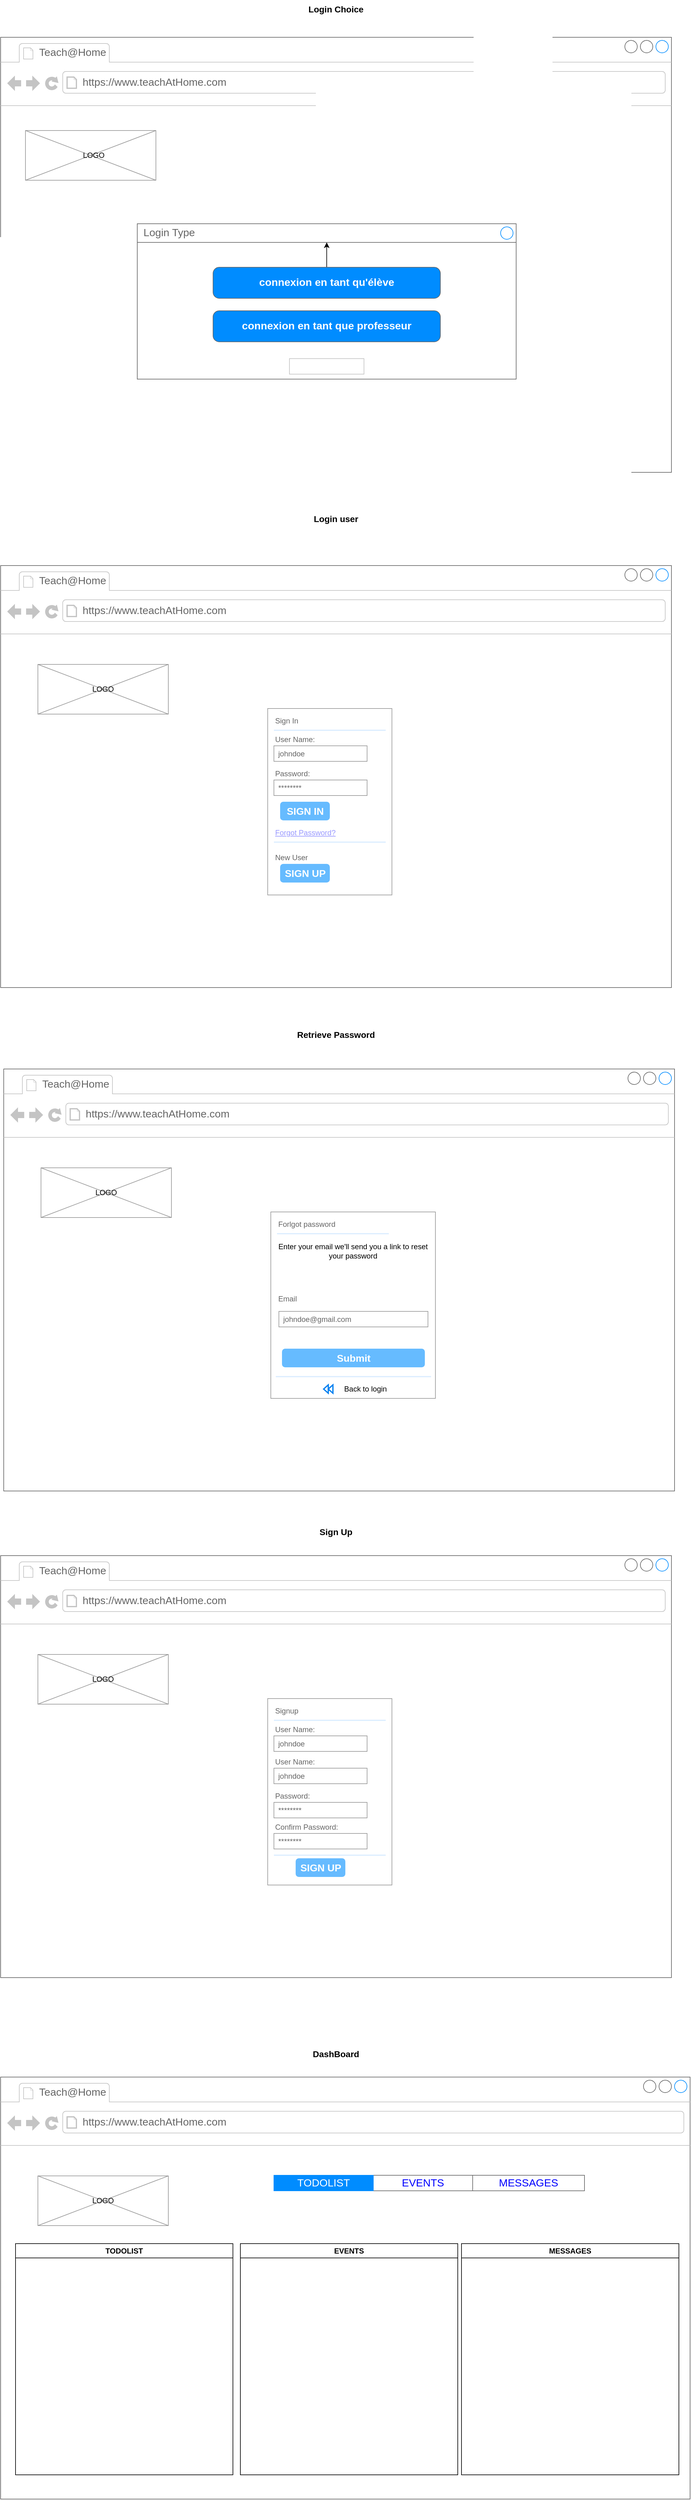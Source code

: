 <mxfile version="21.8.2" type="github">
  <diagram name="Page-1" id="7VhbfdrJlDJMxZoAq6ko">
    <mxGraphModel dx="1434" dy="790" grid="1" gridSize="10" guides="1" tooltips="1" connect="1" arrows="1" fold="1" page="1" pageScale="1" pageWidth="1169" pageHeight="827" math="0" shadow="0">
      <root>
        <mxCell id="0" />
        <mxCell id="1" parent="0" />
        <mxCell id="KMu5VocUdlGMF7wmwmVv-1" value="" style="strokeWidth=1;shadow=0;dashed=0;align=center;html=1;shape=mxgraph.mockup.containers.browserWindow;rSize=0;strokeColor=#666666;strokeColor2=#008cff;strokeColor3=#c4c4c4;mainText=,;recursiveResize=0;" vertex="1" parent="1">
          <mxGeometry x="40" y="100" width="1080" height="700" as="geometry" />
        </mxCell>
        <mxCell id="KMu5VocUdlGMF7wmwmVv-2" value="Teach@Home" style="strokeWidth=1;shadow=0;dashed=0;align=center;html=1;shape=mxgraph.mockup.containers.anchor;fontSize=17;fontColor=#666666;align=left;whiteSpace=wrap;" vertex="1" parent="KMu5VocUdlGMF7wmwmVv-1">
          <mxGeometry x="60" y="12" width="110" height="26" as="geometry" />
        </mxCell>
        <mxCell id="KMu5VocUdlGMF7wmwmVv-3" value="https://www.teachAtHome.com" style="strokeWidth=1;shadow=0;dashed=0;align=center;html=1;shape=mxgraph.mockup.containers.anchor;rSize=0;fontSize=17;fontColor=#666666;align=left;" vertex="1" parent="KMu5VocUdlGMF7wmwmVv-1">
          <mxGeometry x="130" y="60" width="250" height="26" as="geometry" />
        </mxCell>
        <mxCell id="KMu5VocUdlGMF7wmwmVv-17" value="" style="verticalLabelPosition=bottom;shadow=0;dashed=0;align=center;html=1;verticalAlign=top;strokeWidth=1;shape=mxgraph.mockup.graphics.simpleIcon;strokeColor=#999999;" vertex="1" parent="KMu5VocUdlGMF7wmwmVv-1">
          <mxGeometry x="40" y="150" width="210" height="80" as="geometry" />
        </mxCell>
        <mxCell id="KMu5VocUdlGMF7wmwmVv-18" value="LOGO" style="text;html=1;strokeColor=none;fillColor=none;align=center;verticalAlign=middle;whiteSpace=wrap;rounded=0;" vertex="1" parent="KMu5VocUdlGMF7wmwmVv-1">
          <mxGeometry x="120" y="175" width="60" height="30" as="geometry" />
        </mxCell>
        <mxCell id="KMu5VocUdlGMF7wmwmVv-31" value="" style="strokeWidth=1;shadow=0;dashed=0;align=center;html=1;shape=mxgraph.mockup.containers.rrect;rSize=0;strokeColor=#666666;fontColor=#666666;fontSize=17;verticalAlign=top;whiteSpace=wrap;fillColor=#ffffff;spacingTop=32;" vertex="1" parent="KMu5VocUdlGMF7wmwmVv-1">
          <mxGeometry x="220" y="300" width="610" height="250" as="geometry" />
        </mxCell>
        <mxCell id="KMu5VocUdlGMF7wmwmVv-32" value="Login Type" style="strokeWidth=1;shadow=0;dashed=0;align=center;html=1;shape=mxgraph.mockup.containers.rrect;rSize=0;fontSize=17;fontColor=#666666;strokeColor=#666666;align=left;spacingLeft=8;fillColor=#ffffff;resizeWidth=1;whiteSpace=wrap;" vertex="1" parent="KMu5VocUdlGMF7wmwmVv-31">
          <mxGeometry width="610" height="30" relative="1" as="geometry" />
        </mxCell>
        <mxCell id="KMu5VocUdlGMF7wmwmVv-33" value="" style="shape=ellipse;strokeColor=#008cff;resizable=0;fillColor=none;html=1;" vertex="1" parent="KMu5VocUdlGMF7wmwmVv-32">
          <mxGeometry x="1" y="0.5" width="20" height="20" relative="1" as="geometry">
            <mxPoint x="-25" y="-10" as="offset" />
          </mxGeometry>
        </mxCell>
        <mxCell id="KMu5VocUdlGMF7wmwmVv-34" value="" style="strokeWidth=1;shadow=0;dashed=0;align=center;html=1;shape=mxgraph.mockup.containers.rrect;rSize=0;fontSize=16;fontColor=#666666;strokeColor=#c4c4c4;resizable=0;whiteSpace=wrap;fillColor=#ffffff;" vertex="1" parent="KMu5VocUdlGMF7wmwmVv-31">
          <mxGeometry x="0.5" y="1" width="120" height="25" relative="1" as="geometry">
            <mxPoint x="-60" y="-33" as="offset" />
          </mxGeometry>
        </mxCell>
        <mxCell id="KMu5VocUdlGMF7wmwmVv-36" value="" style="edgeStyle=orthogonalEdgeStyle;rounded=0;orthogonalLoop=1;jettySize=auto;html=1;" edge="1" parent="KMu5VocUdlGMF7wmwmVv-31" source="KMu5VocUdlGMF7wmwmVv-35" target="KMu5VocUdlGMF7wmwmVv-32">
          <mxGeometry relative="1" as="geometry" />
        </mxCell>
        <mxCell id="KMu5VocUdlGMF7wmwmVv-35" value="connexion en tant qu&#39;élève" style="strokeWidth=1;shadow=0;dashed=0;align=center;html=1;shape=mxgraph.mockup.buttons.button;strokeColor=#666666;fontColor=#ffffff;mainText=;buttonStyle=round;fontSize=17;fontStyle=1;fillColor=#008cff;whiteSpace=wrap;" vertex="1" parent="KMu5VocUdlGMF7wmwmVv-31">
          <mxGeometry x="122" y="70" width="366" height="50" as="geometry" />
        </mxCell>
        <mxCell id="KMu5VocUdlGMF7wmwmVv-37" value="connexion en tant que professeur" style="strokeWidth=1;shadow=0;dashed=0;align=center;html=1;shape=mxgraph.mockup.buttons.button;strokeColor=#666666;fontColor=#ffffff;mainText=;buttonStyle=round;fontSize=17;fontStyle=1;fillColor=#008cff;whiteSpace=wrap;" vertex="1" parent="KMu5VocUdlGMF7wmwmVv-31">
          <mxGeometry x="122" y="140" width="366" height="50" as="geometry" />
        </mxCell>
        <mxCell id="KMu5VocUdlGMF7wmwmVv-4" value="Login Choice" style="text;html=1;strokeColor=none;fillColor=none;align=center;verticalAlign=middle;whiteSpace=wrap;rounded=0;fontStyle=1;fontSize=14;" vertex="1" parent="1">
          <mxGeometry x="40" y="40" width="1080" height="30" as="geometry" />
        </mxCell>
        <mxCell id="KMu5VocUdlGMF7wmwmVv-19" value="" style="strokeWidth=1;shadow=0;dashed=0;align=center;html=1;shape=mxgraph.mockup.containers.browserWindow;rSize=0;strokeColor=#666666;strokeColor2=#008cff;strokeColor3=#c4c4c4;mainText=,;recursiveResize=0;" vertex="1" parent="1">
          <mxGeometry x="40" y="950" width="1080" height="679" as="geometry" />
        </mxCell>
        <mxCell id="KMu5VocUdlGMF7wmwmVv-20" value="Teach@Home" style="strokeWidth=1;shadow=0;dashed=0;align=center;html=1;shape=mxgraph.mockup.containers.anchor;fontSize=17;fontColor=#666666;align=left;whiteSpace=wrap;" vertex="1" parent="KMu5VocUdlGMF7wmwmVv-19">
          <mxGeometry x="60" y="12" width="110" height="26" as="geometry" />
        </mxCell>
        <mxCell id="KMu5VocUdlGMF7wmwmVv-21" value="https://www.teachAtHome.com" style="strokeWidth=1;shadow=0;dashed=0;align=center;html=1;shape=mxgraph.mockup.containers.anchor;rSize=0;fontSize=17;fontColor=#666666;align=left;" vertex="1" parent="KMu5VocUdlGMF7wmwmVv-19">
          <mxGeometry x="130" y="60" width="250" height="26" as="geometry" />
        </mxCell>
        <mxCell id="KMu5VocUdlGMF7wmwmVv-5" value="" style="strokeWidth=1;shadow=0;dashed=0;align=center;html=1;shape=mxgraph.mockup.forms.rrect;rSize=0;strokeColor=#999999;fillColor=#ffffff;" vertex="1" parent="KMu5VocUdlGMF7wmwmVv-19">
          <mxGeometry x="430" y="230" width="200" height="300" as="geometry" />
        </mxCell>
        <mxCell id="KMu5VocUdlGMF7wmwmVv-6" value="Sign In" style="strokeWidth=1;shadow=0;dashed=0;align=center;html=1;shape=mxgraph.mockup.forms.anchor;fontSize=12;fontColor=#666666;align=left;resizeWidth=1;spacingLeft=0;" vertex="1" parent="KMu5VocUdlGMF7wmwmVv-5">
          <mxGeometry width="100" height="20" relative="1" as="geometry">
            <mxPoint x="10" y="10" as="offset" />
          </mxGeometry>
        </mxCell>
        <mxCell id="KMu5VocUdlGMF7wmwmVv-7" value="" style="shape=line;strokeColor=#ddeeff;strokeWidth=2;html=1;resizeWidth=1;" vertex="1" parent="KMu5VocUdlGMF7wmwmVv-5">
          <mxGeometry width="180" height="10" relative="1" as="geometry">
            <mxPoint x="10" y="30" as="offset" />
          </mxGeometry>
        </mxCell>
        <mxCell id="KMu5VocUdlGMF7wmwmVv-8" value="User Name:" style="strokeWidth=1;shadow=0;dashed=0;align=center;html=1;shape=mxgraph.mockup.forms.anchor;fontSize=12;fontColor=#666666;align=left;resizeWidth=1;spacingLeft=0;" vertex="1" parent="KMu5VocUdlGMF7wmwmVv-5">
          <mxGeometry width="100" height="20" relative="1" as="geometry">
            <mxPoint x="10" y="40" as="offset" />
          </mxGeometry>
        </mxCell>
        <mxCell id="KMu5VocUdlGMF7wmwmVv-9" value="johndoe" style="strokeWidth=1;shadow=0;dashed=0;align=center;html=1;shape=mxgraph.mockup.forms.rrect;rSize=0;strokeColor=#999999;fontColor=#666666;align=left;spacingLeft=5;resizeWidth=1;" vertex="1" parent="KMu5VocUdlGMF7wmwmVv-5">
          <mxGeometry width="150" height="25" relative="1" as="geometry">
            <mxPoint x="10" y="60" as="offset" />
          </mxGeometry>
        </mxCell>
        <mxCell id="KMu5VocUdlGMF7wmwmVv-10" value="Password:" style="strokeWidth=1;shadow=0;dashed=0;align=center;html=1;shape=mxgraph.mockup.forms.anchor;fontSize=12;fontColor=#666666;align=left;resizeWidth=1;spacingLeft=0;" vertex="1" parent="KMu5VocUdlGMF7wmwmVv-5">
          <mxGeometry width="100" height="20" relative="1" as="geometry">
            <mxPoint x="10" y="95" as="offset" />
          </mxGeometry>
        </mxCell>
        <mxCell id="KMu5VocUdlGMF7wmwmVv-11" value="********" style="strokeWidth=1;shadow=0;dashed=0;align=center;html=1;shape=mxgraph.mockup.forms.rrect;rSize=0;strokeColor=#999999;fontColor=#666666;align=left;spacingLeft=5;resizeWidth=1;" vertex="1" parent="KMu5VocUdlGMF7wmwmVv-5">
          <mxGeometry width="150" height="25" relative="1" as="geometry">
            <mxPoint x="10" y="115" as="offset" />
          </mxGeometry>
        </mxCell>
        <mxCell id="KMu5VocUdlGMF7wmwmVv-12" value="SIGN IN" style="strokeWidth=1;shadow=0;dashed=0;align=center;html=1;shape=mxgraph.mockup.forms.rrect;rSize=5;strokeColor=none;fontColor=#ffffff;fillColor=#66bbff;fontSize=16;fontStyle=1;" vertex="1" parent="KMu5VocUdlGMF7wmwmVv-5">
          <mxGeometry y="1" width="80" height="30" relative="1" as="geometry">
            <mxPoint x="20" y="-150" as="offset" />
          </mxGeometry>
        </mxCell>
        <mxCell id="KMu5VocUdlGMF7wmwmVv-13" value="Forgot Password?" style="strokeWidth=1;shadow=0;dashed=0;align=center;html=1;shape=mxgraph.mockup.forms.anchor;fontSize=12;fontColor=#9999ff;align=left;spacingLeft=0;fontStyle=4;resizeWidth=1;" vertex="1" parent="KMu5VocUdlGMF7wmwmVv-5">
          <mxGeometry y="1" width="150" height="20" relative="1" as="geometry">
            <mxPoint x="10" y="-110" as="offset" />
          </mxGeometry>
        </mxCell>
        <mxCell id="KMu5VocUdlGMF7wmwmVv-14" value="" style="shape=line;strokeColor=#ddeeff;strokeWidth=2;html=1;resizeWidth=1;" vertex="1" parent="KMu5VocUdlGMF7wmwmVv-5">
          <mxGeometry y="1" width="180" height="10" relative="1" as="geometry">
            <mxPoint x="10" y="-90" as="offset" />
          </mxGeometry>
        </mxCell>
        <mxCell id="KMu5VocUdlGMF7wmwmVv-15" value="New User" style="strokeWidth=1;shadow=0;dashed=0;align=center;html=1;shape=mxgraph.mockup.forms.anchor;fontSize=12;fontColor=#666666;align=left;spacingLeft=0;resizeWidth=1;" vertex="1" parent="KMu5VocUdlGMF7wmwmVv-5">
          <mxGeometry y="1" width="150" height="20" relative="1" as="geometry">
            <mxPoint x="10" y="-70" as="offset" />
          </mxGeometry>
        </mxCell>
        <mxCell id="KMu5VocUdlGMF7wmwmVv-16" value="SIGN UP" style="strokeWidth=1;shadow=0;dashed=0;align=center;html=1;shape=mxgraph.mockup.forms.rrect;rSize=5;strokeColor=none;fontColor=#ffffff;fillColor=#66bbff;fontSize=16;fontStyle=1;" vertex="1" parent="KMu5VocUdlGMF7wmwmVv-5">
          <mxGeometry y="1" width="80" height="30" relative="1" as="geometry">
            <mxPoint x="20" y="-50" as="offset" />
          </mxGeometry>
        </mxCell>
        <mxCell id="KMu5VocUdlGMF7wmwmVv-22" value="" style="verticalLabelPosition=bottom;shadow=0;dashed=0;align=center;html=1;verticalAlign=top;strokeWidth=1;shape=mxgraph.mockup.graphics.simpleIcon;strokeColor=#999999;" vertex="1" parent="KMu5VocUdlGMF7wmwmVv-19">
          <mxGeometry x="60" y="159" width="210" height="80" as="geometry" />
        </mxCell>
        <mxCell id="KMu5VocUdlGMF7wmwmVv-39" value="LOGO" style="text;html=1;strokeColor=none;fillColor=none;align=center;verticalAlign=middle;whiteSpace=wrap;rounded=0;" vertex="1" parent="KMu5VocUdlGMF7wmwmVv-19">
          <mxGeometry x="135" y="184" width="60" height="30" as="geometry" />
        </mxCell>
        <mxCell id="KMu5VocUdlGMF7wmwmVv-60" value="" style="strokeWidth=1;shadow=0;dashed=0;align=center;html=1;shape=mxgraph.mockup.containers.browserWindow;rSize=0;strokeColor=#666666;strokeColor2=#008cff;strokeColor3=#c4c4c4;mainText=,;recursiveResize=0;" vertex="1" parent="1">
          <mxGeometry x="40" y="3382" width="1110" height="679" as="geometry" />
        </mxCell>
        <mxCell id="KMu5VocUdlGMF7wmwmVv-61" value="Teach@Home" style="strokeWidth=1;shadow=0;dashed=0;align=center;html=1;shape=mxgraph.mockup.containers.anchor;fontSize=17;fontColor=#666666;align=left;whiteSpace=wrap;" vertex="1" parent="KMu5VocUdlGMF7wmwmVv-60">
          <mxGeometry x="60" y="12" width="110" height="26" as="geometry" />
        </mxCell>
        <mxCell id="KMu5VocUdlGMF7wmwmVv-62" value="https://www.teachAtHome.com" style="strokeWidth=1;shadow=0;dashed=0;align=center;html=1;shape=mxgraph.mockup.containers.anchor;rSize=0;fontSize=17;fontColor=#666666;align=left;" vertex="1" parent="KMu5VocUdlGMF7wmwmVv-60">
          <mxGeometry x="130" y="60" width="250" height="26" as="geometry" />
        </mxCell>
        <mxCell id="KMu5VocUdlGMF7wmwmVv-75" value="" style="verticalLabelPosition=bottom;shadow=0;dashed=0;align=center;html=1;verticalAlign=top;strokeWidth=1;shape=mxgraph.mockup.graphics.simpleIcon;strokeColor=#999999;" vertex="1" parent="KMu5VocUdlGMF7wmwmVv-60">
          <mxGeometry x="60" y="159" width="210" height="80" as="geometry" />
        </mxCell>
        <mxCell id="KMu5VocUdlGMF7wmwmVv-76" value="LOGO" style="text;html=1;strokeColor=none;fillColor=none;align=center;verticalAlign=middle;whiteSpace=wrap;rounded=0;" vertex="1" parent="KMu5VocUdlGMF7wmwmVv-60">
          <mxGeometry x="135" y="184" width="60" height="30" as="geometry" />
        </mxCell>
        <mxCell id="KMu5VocUdlGMF7wmwmVv-130" value="TODOLIST" style="swimlane;whiteSpace=wrap;html=1;" vertex="1" parent="KMu5VocUdlGMF7wmwmVv-60">
          <mxGeometry x="24" y="268" width="350" height="372" as="geometry" />
        </mxCell>
        <mxCell id="KMu5VocUdlGMF7wmwmVv-141" value="EVENTS" style="swimlane;whiteSpace=wrap;html=1;" vertex="1" parent="KMu5VocUdlGMF7wmwmVv-60">
          <mxGeometry x="386" y="268" width="350" height="372" as="geometry" />
        </mxCell>
        <mxCell id="KMu5VocUdlGMF7wmwmVv-142" value="MESSAGES" style="swimlane;whiteSpace=wrap;html=1;" vertex="1" parent="KMu5VocUdlGMF7wmwmVv-60">
          <mxGeometry x="742" y="268" width="350" height="372" as="geometry" />
        </mxCell>
        <mxCell id="KMu5VocUdlGMF7wmwmVv-77" value="" style="strokeWidth=1;shadow=0;dashed=0;align=center;html=1;shape=mxgraph.mockup.text.rrect;rSize=0;strokeColor=#666666;" vertex="1" parent="KMu5VocUdlGMF7wmwmVv-60">
          <mxGeometry x="440" y="158" width="500" height="25" as="geometry" />
        </mxCell>
        <mxCell id="KMu5VocUdlGMF7wmwmVv-78" value="EVENTS" style="strokeColor=inherit;fillColor=inherit;gradientColor=inherit;strokeWidth=1;shadow=0;dashed=0;align=center;html=1;shape=mxgraph.mockup.text.rrect;rSize=0;fontSize=17;fontColor=#0000ff;whiteSpace=wrap;" vertex="1" parent="KMu5VocUdlGMF7wmwmVv-77">
          <mxGeometry x="160" width="160" height="25" as="geometry" />
        </mxCell>
        <mxCell id="KMu5VocUdlGMF7wmwmVv-79" value="MESSAGES" style="strokeColor=inherit;fillColor=inherit;gradientColor=inherit;strokeWidth=1;shadow=0;dashed=0;align=center;html=1;shape=mxgraph.mockup.text.rrect;rSize=0;fontSize=17;fontColor=#0000ff;whiteSpace=wrap;" vertex="1" parent="KMu5VocUdlGMF7wmwmVv-77">
          <mxGeometry x="320" width="180" height="25" as="geometry" />
        </mxCell>
        <mxCell id="KMu5VocUdlGMF7wmwmVv-81" value="TODOLIST" style="strokeWidth=1;shadow=0;dashed=0;align=center;html=1;shape=mxgraph.mockup.text.rrect;rSize=0;fontSize=17;fontColor=#ffffff;fillColor=#008cff;strokeColor=#008cff;whiteSpace=wrap;" vertex="1" parent="KMu5VocUdlGMF7wmwmVv-77">
          <mxGeometry width="160" height="25" as="geometry" />
        </mxCell>
        <mxCell id="KMu5VocUdlGMF7wmwmVv-82" value="Login user" style="text;html=1;strokeColor=none;fillColor=none;align=center;verticalAlign=middle;whiteSpace=wrap;rounded=0;fontStyle=1;fontSize=14;" vertex="1" parent="1">
          <mxGeometry x="40" y="860" width="1080" height="30" as="geometry" />
        </mxCell>
        <mxCell id="KMu5VocUdlGMF7wmwmVv-83" value="" style="strokeWidth=1;shadow=0;dashed=0;align=center;html=1;shape=mxgraph.mockup.containers.browserWindow;rSize=0;strokeColor=#666666;strokeColor2=#008cff;strokeColor3=#c4c4c4;mainText=,;recursiveResize=0;" vertex="1" parent="1">
          <mxGeometry x="45" y="1760" width="1080" height="679" as="geometry" />
        </mxCell>
        <mxCell id="KMu5VocUdlGMF7wmwmVv-84" value="Teach@Home" style="strokeWidth=1;shadow=0;dashed=0;align=center;html=1;shape=mxgraph.mockup.containers.anchor;fontSize=17;fontColor=#666666;align=left;whiteSpace=wrap;" vertex="1" parent="KMu5VocUdlGMF7wmwmVv-83">
          <mxGeometry x="60" y="12" width="110" height="26" as="geometry" />
        </mxCell>
        <mxCell id="KMu5VocUdlGMF7wmwmVv-85" value="https://www.teachAtHome.com" style="strokeWidth=1;shadow=0;dashed=0;align=center;html=1;shape=mxgraph.mockup.containers.anchor;rSize=0;fontSize=17;fontColor=#666666;align=left;" vertex="1" parent="KMu5VocUdlGMF7wmwmVv-83">
          <mxGeometry x="130" y="60" width="250" height="26" as="geometry" />
        </mxCell>
        <mxCell id="KMu5VocUdlGMF7wmwmVv-86" value="" style="strokeWidth=1;shadow=0;dashed=0;align=center;html=1;shape=mxgraph.mockup.forms.rrect;rSize=0;strokeColor=#999999;fillColor=#ffffff;" vertex="1" parent="KMu5VocUdlGMF7wmwmVv-83">
          <mxGeometry x="430" y="230" width="265" height="300" as="geometry" />
        </mxCell>
        <mxCell id="KMu5VocUdlGMF7wmwmVv-87" value="Forlgot password" style="strokeWidth=1;shadow=0;dashed=0;align=center;html=1;shape=mxgraph.mockup.forms.anchor;fontSize=12;fontColor=#666666;align=left;resizeWidth=1;spacingLeft=0;" vertex="1" parent="KMu5VocUdlGMF7wmwmVv-86">
          <mxGeometry width="100" height="20" relative="1" as="geometry">
            <mxPoint x="10" y="10" as="offset" />
          </mxGeometry>
        </mxCell>
        <mxCell id="KMu5VocUdlGMF7wmwmVv-88" value="" style="shape=line;strokeColor=#ddeeff;strokeWidth=2;html=1;resizeWidth=1;" vertex="1" parent="KMu5VocUdlGMF7wmwmVv-86">
          <mxGeometry width="180" height="10" relative="1" as="geometry">
            <mxPoint x="10" y="30" as="offset" />
          </mxGeometry>
        </mxCell>
        <mxCell id="KMu5VocUdlGMF7wmwmVv-91" value="Email" style="strokeWidth=1;shadow=0;dashed=0;align=center;html=1;shape=mxgraph.mockup.forms.anchor;fontSize=12;fontColor=#666666;align=left;resizeWidth=1;spacingLeft=0;" vertex="1" parent="KMu5VocUdlGMF7wmwmVv-86">
          <mxGeometry width="100" height="20" relative="1" as="geometry">
            <mxPoint x="10" y="130" as="offset" />
          </mxGeometry>
        </mxCell>
        <mxCell id="KMu5VocUdlGMF7wmwmVv-92" value="johndoe@gmail.com" style="strokeWidth=1;shadow=0;dashed=0;align=center;html=1;shape=mxgraph.mockup.forms.rrect;rSize=0;strokeColor=#999999;fontColor=#666666;align=left;spacingLeft=5;resizeWidth=1;" vertex="1" parent="KMu5VocUdlGMF7wmwmVv-86">
          <mxGeometry width="240" height="25" relative="1" as="geometry">
            <mxPoint x="13" y="160" as="offset" />
          </mxGeometry>
        </mxCell>
        <mxCell id="KMu5VocUdlGMF7wmwmVv-93" value="Submit" style="strokeWidth=1;shadow=0;dashed=0;align=center;html=1;shape=mxgraph.mockup.forms.rrect;rSize=5;strokeColor=none;fontColor=#ffffff;fillColor=#66bbff;fontSize=16;fontStyle=1;" vertex="1" parent="KMu5VocUdlGMF7wmwmVv-86">
          <mxGeometry y="1" width="230" height="30" relative="1" as="geometry">
            <mxPoint x="18" y="-80" as="offset" />
          </mxGeometry>
        </mxCell>
        <mxCell id="KMu5VocUdlGMF7wmwmVv-95" value="" style="shape=line;strokeColor=#ddeeff;strokeWidth=2;html=1;resizeWidth=1;" vertex="1" parent="KMu5VocUdlGMF7wmwmVv-86">
          <mxGeometry y="1" width="250" height="10" relative="1" as="geometry">
            <mxPoint x="8" y="-40" as="offset" />
          </mxGeometry>
        </mxCell>
        <mxCell id="KMu5VocUdlGMF7wmwmVv-96" value="" style="strokeWidth=1;shadow=0;dashed=0;align=center;html=1;shape=mxgraph.mockup.forms.anchor;fontSize=12;fontColor=#666666;align=left;spacingLeft=0;resizeWidth=1;" vertex="1" parent="KMu5VocUdlGMF7wmwmVv-86">
          <mxGeometry y="1" width="150" height="20" relative="1" as="geometry">
            <mxPoint x="10" y="-70" as="offset" />
          </mxGeometry>
        </mxCell>
        <mxCell id="KMu5VocUdlGMF7wmwmVv-103" value="Enter your email we&#39;ll send you a link to reset your password" style="text;html=1;strokeColor=none;fillColor=none;align=center;verticalAlign=middle;whiteSpace=wrap;rounded=0;" vertex="1" parent="KMu5VocUdlGMF7wmwmVv-86">
          <mxGeometry y="48" width="265" height="30" as="geometry" />
        </mxCell>
        <mxCell id="KMu5VocUdlGMF7wmwmVv-104" value="Back to login" style="text;html=1;strokeColor=none;fillColor=none;align=center;verticalAlign=middle;whiteSpace=wrap;rounded=0;" vertex="1" parent="KMu5VocUdlGMF7wmwmVv-86">
          <mxGeometry x="85" y="270" width="135" height="30" as="geometry" />
        </mxCell>
        <mxCell id="KMu5VocUdlGMF7wmwmVv-105" value="" style="html=1;verticalLabelPosition=bottom;align=center;labelBackgroundColor=#ffffff;verticalAlign=top;strokeWidth=2;strokeColor=#0080F0;shadow=0;dashed=0;shape=mxgraph.ios7.icons.backward;" vertex="1" parent="KMu5VocUdlGMF7wmwmVv-86">
          <mxGeometry x="85" y="278.3" width="15" height="13.4" as="geometry" />
        </mxCell>
        <mxCell id="KMu5VocUdlGMF7wmwmVv-98" value="" style="verticalLabelPosition=bottom;shadow=0;dashed=0;align=center;html=1;verticalAlign=top;strokeWidth=1;shape=mxgraph.mockup.graphics.simpleIcon;strokeColor=#999999;" vertex="1" parent="KMu5VocUdlGMF7wmwmVv-83">
          <mxGeometry x="60" y="159" width="210" height="80" as="geometry" />
        </mxCell>
        <mxCell id="KMu5VocUdlGMF7wmwmVv-99" value="LOGO" style="text;html=1;strokeColor=none;fillColor=none;align=center;verticalAlign=middle;whiteSpace=wrap;rounded=0;" vertex="1" parent="KMu5VocUdlGMF7wmwmVv-83">
          <mxGeometry x="135" y="184" width="60" height="30" as="geometry" />
        </mxCell>
        <mxCell id="KMu5VocUdlGMF7wmwmVv-100" value="Retrieve Password" style="text;html=1;strokeColor=none;fillColor=none;align=center;verticalAlign=middle;whiteSpace=wrap;rounded=0;fontStyle=1;fontSize=14;" vertex="1" parent="1">
          <mxGeometry x="40" y="1690" width="1080" height="30" as="geometry" />
        </mxCell>
        <mxCell id="KMu5VocUdlGMF7wmwmVv-106" value="" style="strokeWidth=1;shadow=0;dashed=0;align=center;html=1;shape=mxgraph.mockup.containers.browserWindow;rSize=0;strokeColor=#666666;strokeColor2=#008cff;strokeColor3=#c4c4c4;mainText=,;recursiveResize=0;" vertex="1" parent="1">
          <mxGeometry x="40" y="2543" width="1080" height="679" as="geometry" />
        </mxCell>
        <mxCell id="KMu5VocUdlGMF7wmwmVv-107" value="Teach@Home" style="strokeWidth=1;shadow=0;dashed=0;align=center;html=1;shape=mxgraph.mockup.containers.anchor;fontSize=17;fontColor=#666666;align=left;whiteSpace=wrap;" vertex="1" parent="KMu5VocUdlGMF7wmwmVv-106">
          <mxGeometry x="60" y="12" width="110" height="26" as="geometry" />
        </mxCell>
        <mxCell id="KMu5VocUdlGMF7wmwmVv-108" value="https://www.teachAtHome.com" style="strokeWidth=1;shadow=0;dashed=0;align=center;html=1;shape=mxgraph.mockup.containers.anchor;rSize=0;fontSize=17;fontColor=#666666;align=left;" vertex="1" parent="KMu5VocUdlGMF7wmwmVv-106">
          <mxGeometry x="130" y="60" width="250" height="26" as="geometry" />
        </mxCell>
        <mxCell id="KMu5VocUdlGMF7wmwmVv-109" value="" style="strokeWidth=1;shadow=0;dashed=0;align=center;html=1;shape=mxgraph.mockup.forms.rrect;rSize=0;strokeColor=#999999;fillColor=#ffffff;" vertex="1" parent="KMu5VocUdlGMF7wmwmVv-106">
          <mxGeometry x="430" y="230" width="200" height="300" as="geometry" />
        </mxCell>
        <mxCell id="KMu5VocUdlGMF7wmwmVv-110" value="Signup" style="strokeWidth=1;shadow=0;dashed=0;align=center;html=1;shape=mxgraph.mockup.forms.anchor;fontSize=12;fontColor=#666666;align=left;resizeWidth=1;spacingLeft=0;" vertex="1" parent="KMu5VocUdlGMF7wmwmVv-109">
          <mxGeometry width="100" height="20" relative="1" as="geometry">
            <mxPoint x="10" y="10" as="offset" />
          </mxGeometry>
        </mxCell>
        <mxCell id="KMu5VocUdlGMF7wmwmVv-111" value="" style="shape=line;strokeColor=#ddeeff;strokeWidth=2;html=1;resizeWidth=1;" vertex="1" parent="KMu5VocUdlGMF7wmwmVv-109">
          <mxGeometry width="180" height="10" relative="1" as="geometry">
            <mxPoint x="10" y="30" as="offset" />
          </mxGeometry>
        </mxCell>
        <mxCell id="KMu5VocUdlGMF7wmwmVv-112" value="User Name:" style="strokeWidth=1;shadow=0;dashed=0;align=center;html=1;shape=mxgraph.mockup.forms.anchor;fontSize=12;fontColor=#666666;align=left;resizeWidth=1;spacingLeft=0;" vertex="1" parent="KMu5VocUdlGMF7wmwmVv-109">
          <mxGeometry width="100" height="20" relative="1" as="geometry">
            <mxPoint x="10" y="40" as="offset" />
          </mxGeometry>
        </mxCell>
        <mxCell id="KMu5VocUdlGMF7wmwmVv-113" value="johndoe" style="strokeWidth=1;shadow=0;dashed=0;align=center;html=1;shape=mxgraph.mockup.forms.rrect;rSize=0;strokeColor=#999999;fontColor=#666666;align=left;spacingLeft=5;resizeWidth=1;" vertex="1" parent="KMu5VocUdlGMF7wmwmVv-109">
          <mxGeometry width="150" height="25" relative="1" as="geometry">
            <mxPoint x="10" y="60" as="offset" />
          </mxGeometry>
        </mxCell>
        <mxCell id="KMu5VocUdlGMF7wmwmVv-114" value="Confirm Password:" style="strokeWidth=1;shadow=0;dashed=0;align=center;html=1;shape=mxgraph.mockup.forms.anchor;fontSize=12;fontColor=#666666;align=left;resizeWidth=1;spacingLeft=0;" vertex="1" parent="KMu5VocUdlGMF7wmwmVv-109">
          <mxGeometry width="140" height="20" relative="1" as="geometry">
            <mxPoint x="10" y="197" as="offset" />
          </mxGeometry>
        </mxCell>
        <mxCell id="KMu5VocUdlGMF7wmwmVv-115" value="********" style="strokeWidth=1;shadow=0;dashed=0;align=center;html=1;shape=mxgraph.mockup.forms.rrect;rSize=0;strokeColor=#999999;fontColor=#666666;align=left;spacingLeft=5;resizeWidth=1;" vertex="1" parent="KMu5VocUdlGMF7wmwmVv-109">
          <mxGeometry width="150" height="25" relative="1" as="geometry">
            <mxPoint x="10" y="167" as="offset" />
          </mxGeometry>
        </mxCell>
        <mxCell id="KMu5VocUdlGMF7wmwmVv-118" value="" style="shape=line;strokeColor=#ddeeff;strokeWidth=2;html=1;resizeWidth=1;" vertex="1" parent="KMu5VocUdlGMF7wmwmVv-109">
          <mxGeometry y="1" width="180" height="10" relative="1" as="geometry">
            <mxPoint x="10" y="-53" as="offset" />
          </mxGeometry>
        </mxCell>
        <mxCell id="KMu5VocUdlGMF7wmwmVv-120" value="SIGN UP" style="strokeWidth=1;shadow=0;dashed=0;align=center;html=1;shape=mxgraph.mockup.forms.rrect;rSize=5;strokeColor=none;fontColor=#ffffff;fillColor=#66bbff;fontSize=16;fontStyle=1;" vertex="1" parent="KMu5VocUdlGMF7wmwmVv-109">
          <mxGeometry y="1" width="80" height="30" relative="1" as="geometry">
            <mxPoint x="45" y="-43" as="offset" />
          </mxGeometry>
        </mxCell>
        <mxCell id="KMu5VocUdlGMF7wmwmVv-124" value="Password:" style="strokeWidth=1;shadow=0;dashed=0;align=center;html=1;shape=mxgraph.mockup.forms.anchor;fontSize=12;fontColor=#666666;align=left;resizeWidth=1;spacingLeft=0;" vertex="1" parent="KMu5VocUdlGMF7wmwmVv-109">
          <mxGeometry x="10" y="147" width="100" height="20" as="geometry" />
        </mxCell>
        <mxCell id="KMu5VocUdlGMF7wmwmVv-125" value="********" style="strokeWidth=1;shadow=0;dashed=0;align=center;html=1;shape=mxgraph.mockup.forms.rrect;rSize=0;strokeColor=#999999;fontColor=#666666;align=left;spacingLeft=5;resizeWidth=1;" vertex="1" parent="KMu5VocUdlGMF7wmwmVv-109">
          <mxGeometry x="10" y="217" width="150" height="25" as="geometry" />
        </mxCell>
        <mxCell id="KMu5VocUdlGMF7wmwmVv-127" value="User Name:" style="strokeWidth=1;shadow=0;dashed=0;align=center;html=1;shape=mxgraph.mockup.forms.anchor;fontSize=12;fontColor=#666666;align=left;resizeWidth=1;spacingLeft=0;" vertex="1" parent="KMu5VocUdlGMF7wmwmVv-109">
          <mxGeometry x="10" y="92" width="100" height="20" as="geometry" />
        </mxCell>
        <mxCell id="KMu5VocUdlGMF7wmwmVv-128" value="johndoe" style="strokeWidth=1;shadow=0;dashed=0;align=center;html=1;shape=mxgraph.mockup.forms.rrect;rSize=0;strokeColor=#999999;fontColor=#666666;align=left;spacingLeft=5;resizeWidth=1;" vertex="1" parent="KMu5VocUdlGMF7wmwmVv-109">
          <mxGeometry x="10" y="112" width="150" height="25" as="geometry" />
        </mxCell>
        <mxCell id="KMu5VocUdlGMF7wmwmVv-121" value="" style="verticalLabelPosition=bottom;shadow=0;dashed=0;align=center;html=1;verticalAlign=top;strokeWidth=1;shape=mxgraph.mockup.graphics.simpleIcon;strokeColor=#999999;" vertex="1" parent="KMu5VocUdlGMF7wmwmVv-106">
          <mxGeometry x="60" y="159" width="210" height="80" as="geometry" />
        </mxCell>
        <mxCell id="KMu5VocUdlGMF7wmwmVv-122" value="LOGO" style="text;html=1;strokeColor=none;fillColor=none;align=center;verticalAlign=middle;whiteSpace=wrap;rounded=0;" vertex="1" parent="KMu5VocUdlGMF7wmwmVv-106">
          <mxGeometry x="135" y="184" width="60" height="30" as="geometry" />
        </mxCell>
        <mxCell id="KMu5VocUdlGMF7wmwmVv-123" value="Sign Up" style="text;html=1;strokeColor=none;fillColor=none;align=center;verticalAlign=middle;whiteSpace=wrap;rounded=0;fontStyle=1;fontSize=14;" vertex="1" parent="1">
          <mxGeometry x="40" y="2490" width="1080" height="30" as="geometry" />
        </mxCell>
        <mxCell id="KMu5VocUdlGMF7wmwmVv-129" value="DashBoard" style="text;html=1;strokeColor=none;fillColor=none;align=center;verticalAlign=middle;whiteSpace=wrap;rounded=0;fontStyle=1;fontSize=14;" vertex="1" parent="1">
          <mxGeometry x="40" y="3330" width="1080" height="30" as="geometry" />
        </mxCell>
      </root>
    </mxGraphModel>
  </diagram>
</mxfile>
